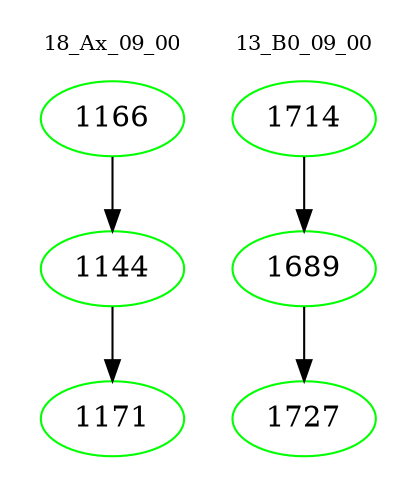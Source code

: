 digraph{
subgraph cluster_0 {
color = white
label = "18_Ax_09_00";
fontsize=10;
T0_1166 [label="1166", color="green"]
T0_1166 -> T0_1144 [color="black"]
T0_1144 [label="1144", color="green"]
T0_1144 -> T0_1171 [color="black"]
T0_1171 [label="1171", color="green"]
}
subgraph cluster_1 {
color = white
label = "13_B0_09_00";
fontsize=10;
T1_1714 [label="1714", color="green"]
T1_1714 -> T1_1689 [color="black"]
T1_1689 [label="1689", color="green"]
T1_1689 -> T1_1727 [color="black"]
T1_1727 [label="1727", color="green"]
}
}
